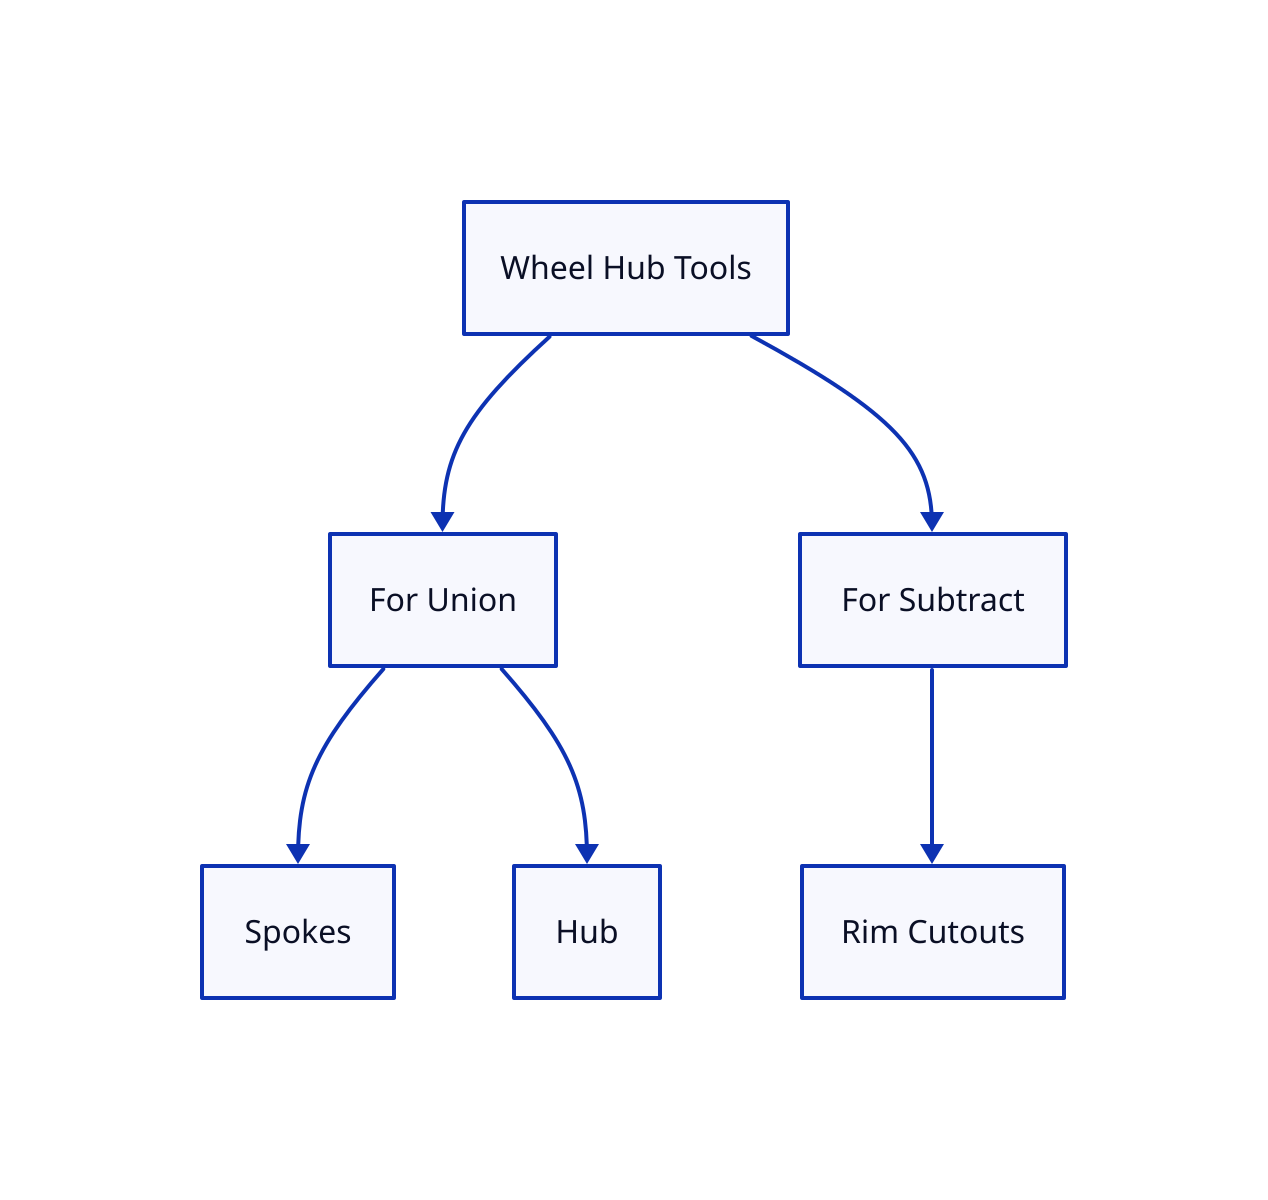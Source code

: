 direction: down

Wheel Hub Tools -> For Union
Wheel Hub Tools -> For Subtract

For Union -> Spokes
For Union -> Hub
For Subtract -> Rim Cutouts